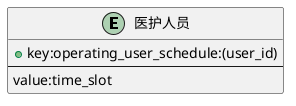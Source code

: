 @startuml





entity "医护人员" as post {
  + key:operating_user_schedule:(user_id)
  --
  value:time_slot
}


@enduml
